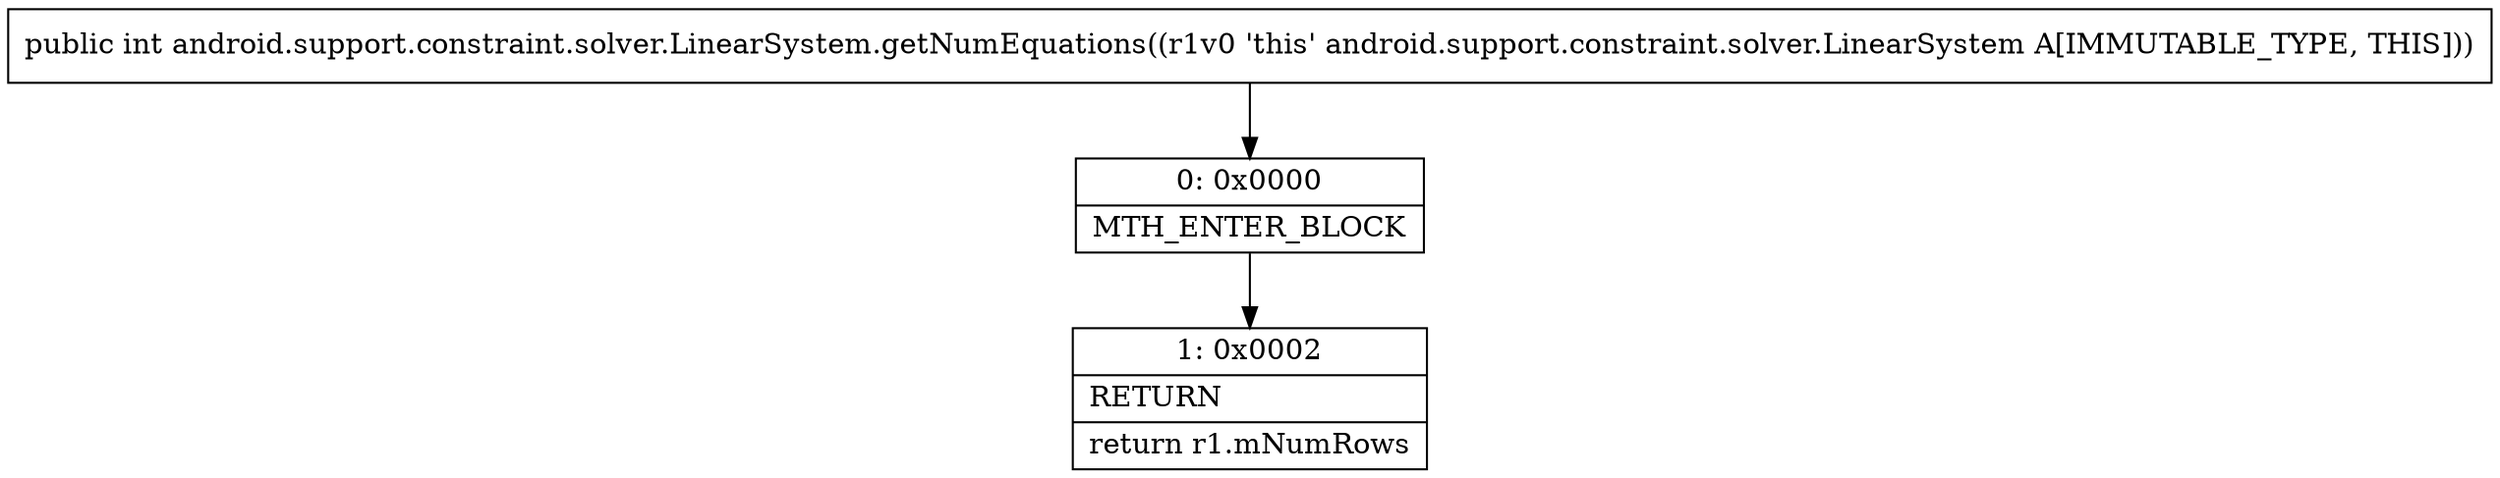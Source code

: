 digraph "CFG forandroid.support.constraint.solver.LinearSystem.getNumEquations()I" {
Node_0 [shape=record,label="{0\:\ 0x0000|MTH_ENTER_BLOCK\l}"];
Node_1 [shape=record,label="{1\:\ 0x0002|RETURN\l|return r1.mNumRows\l}"];
MethodNode[shape=record,label="{public int android.support.constraint.solver.LinearSystem.getNumEquations((r1v0 'this' android.support.constraint.solver.LinearSystem A[IMMUTABLE_TYPE, THIS])) }"];
MethodNode -> Node_0;
Node_0 -> Node_1;
}

